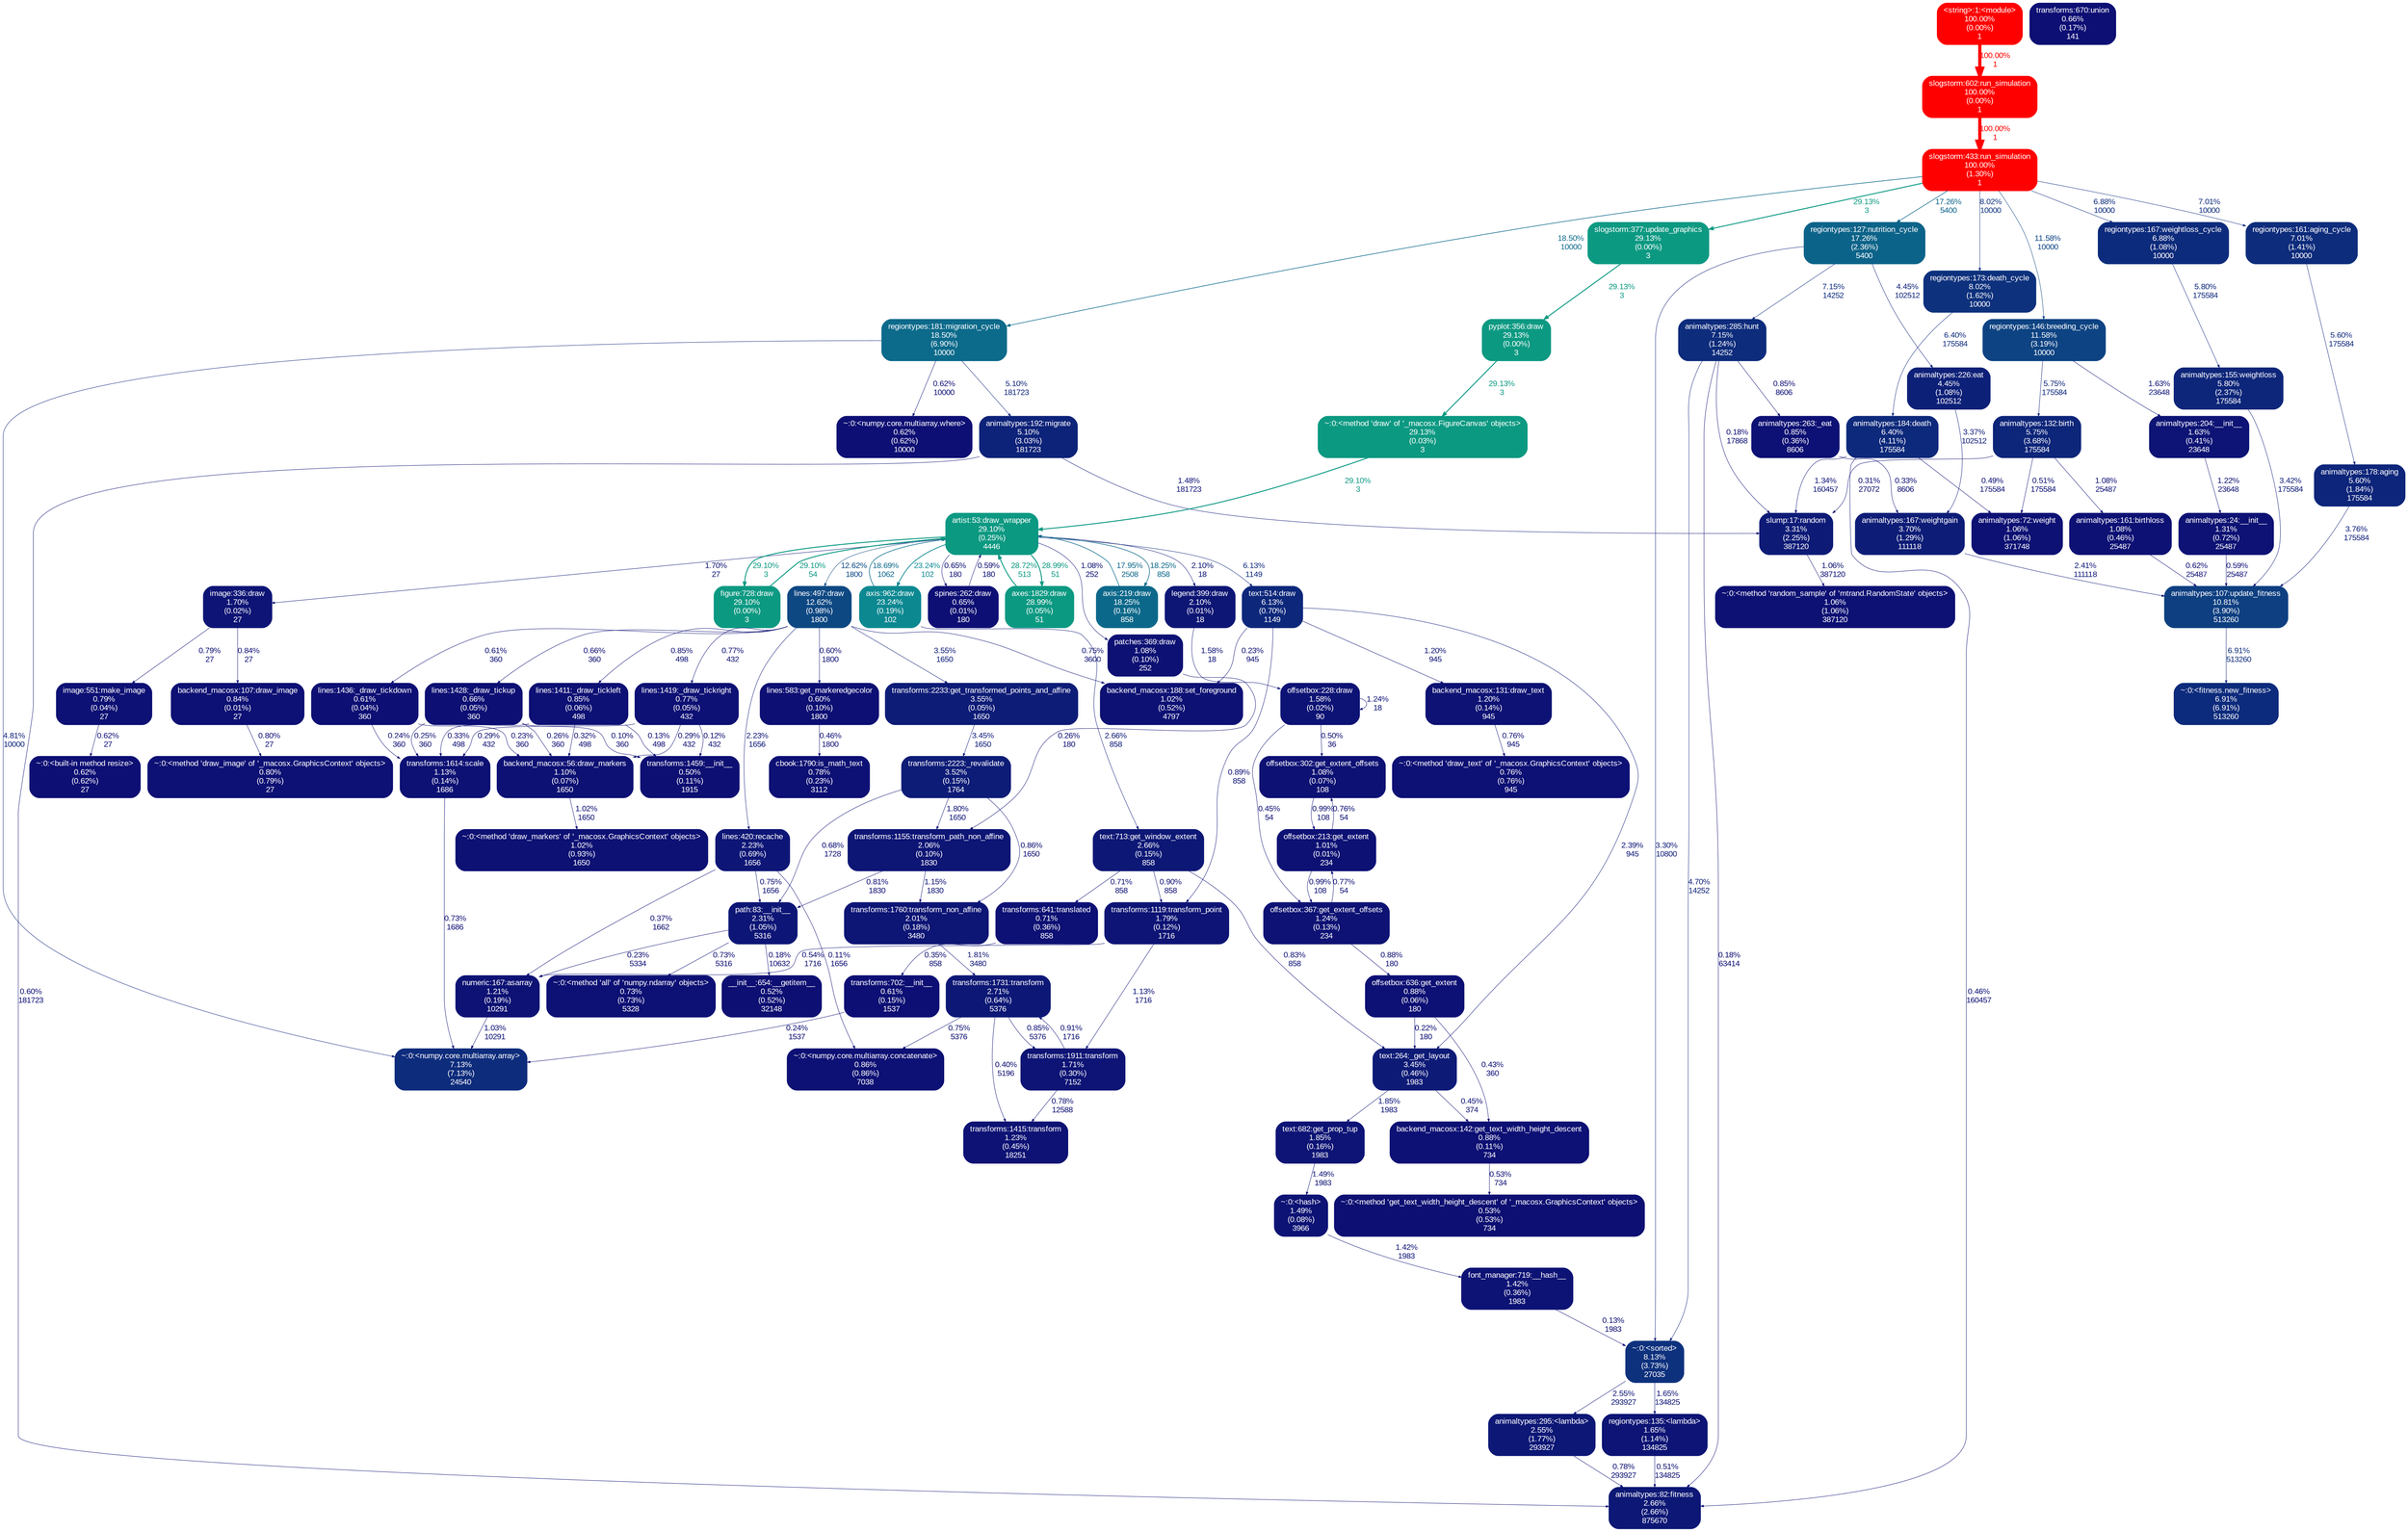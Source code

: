 digraph {
	graph [ranksep=0.25, fontname=Arial, nodesep=0.125];
	node [fontname=Arial, style="filled,rounded", height=0, width=0, shape=box, fontcolor=white];
	edge [fontname=Arial];
	2 [color="#0d1475", fontcolor="#ffffff", fontsize="10.00", label="image:336:draw\n1.70%\n(0.02%)\n27"];
	2 -> 76 [color="#0d1074", label="0.79%\n27", arrowsize="0.35", fontsize="10.00", fontcolor="#0d1074", labeldistance="0.50", penwidth="0.50"];
	2 -> 271 [color="#0d1074", label="0.84%\n27", arrowsize="0.35", fontsize="10.00", fontcolor="#0d1074", labeldistance="0.50", penwidth="0.50"];
	3 [color="#0d1375", fontcolor="#ffffff", fontsize="10.00", label="font_manager:719:__hash__\n1.42%\n(0.36%)\n1983"];
	3 -> 127 [color="#0d0d73", label="0.13%\n1983", arrowsize="0.35", fontsize="10.00", fontcolor="#0d0d73", labeldistance="0.50", penwidth="0.50"];
	4 [color="#0d1375", fontcolor="#ffffff", fontsize="10.00", label="~:0:<hash>\n1.49%\n(0.08%)\n3966"];
	4 -> 3 [color="#0d1375", label="1.42%\n1983", arrowsize="0.35", fontsize="10.00", fontcolor="#0d1375", labeldistance="0.50", penwidth="0.50"];
	12 [color="#0d1575", fontcolor="#ffffff", fontsize="10.00", label="transforms:1760:transform_non_affine\n2.01%\n(0.18%)\n3480"];
	12 -> 357 [color="#0d1475", label="1.81%\n3480", arrowsize="0.35", fontsize="10.00", fontcolor="#0d1475", labeldistance="0.50", penwidth="0.50"];
	18 [color="#0d1b77", fontcolor="#ffffff", fontsize="10.00", label="text:264:_get_layout\n3.45%\n(0.46%)\n1983"];
	18 -> 34 [color="#0d0f73", label="0.45%\n374", arrowsize="0.35", fontsize="10.00", fontcolor="#0d0f73", labeldistance="0.50", penwidth="0.50"];
	18 -> 47 [color="#0d1475", label="1.85%\n1983", arrowsize="0.35", fontsize="10.00", fontcolor="#0d1475", labeldistance="0.50", penwidth="0.50"];
	20 [color="#0c9982", fontcolor="#ffffff", fontsize="10.00", label="axes:1829:draw\n28.99%\n(0.05%)\n51"];
	20 -> 48 [color="#0c9883", label="28.72%\n513", arrowsize="0.54", fontsize="10.00", fontcolor="#0c9883", labeldistance="1.15", penwidth="1.15"];
	28 [color="#0d1675", fontcolor="#ffffff", fontsize="10.00", label="legend:399:draw\n2.10%\n(0.01%)\n18"];
	28 -> 177 [color="#0d1375", label="1.58%\n18", arrowsize="0.35", fontsize="10.00", fontcolor="#0d1375", labeldistance="0.50", penwidth="0.50"];
	29 [color="#0d1174", fontcolor="#ffffff", fontsize="10.00", label="offsetbox:302:get_extent_offsets\n1.08%\n(0.07%)\n108"];
	29 -> 176 [color="#0d1174", label="0.99%\n108", arrowsize="0.35", fontsize="10.00", fontcolor="#0d1174", labeldistance="0.50", penwidth="0.50"];
	31 [color="#0d0f74", fontcolor="#ffffff", fontsize="10.00", label="lines:1428:_draw_tickup\n0.66%\n(0.05%)\n360"];
	31 -> 257 [color="#0d0e73", label="0.25%\n360", arrowsize="0.35", fontsize="10.00", fontcolor="#0d0e73", labeldistance="0.50", penwidth="0.50"];
	31 -> 435 [color="#0d0e73", label="0.26%\n360", arrowsize="0.35", fontsize="10.00", fontcolor="#0d0e73", labeldistance="0.50", penwidth="0.50"];
	31 -> 291 [color="#0d0d73", label="0.10%\n360", arrowsize="0.35", fontsize="10.00", fontcolor="#0d0d73", labeldistance="0.50", penwidth="0.50"];
	32 [color="#0d1274", fontcolor="#ffffff", fontsize="10.00", label="offsetbox:367:get_extent_offsets\n1.24%\n(0.13%)\n234"];
	32 -> 176 [color="#0d1074", label="0.77%\n54", arrowsize="0.35", fontsize="10.00", fontcolor="#0d1074", labeldistance="0.50", penwidth="0.50"];
	32 -> 121 [color="#0d1074", label="0.88%\n180", arrowsize="0.35", fontsize="10.00", fontcolor="#0d1074", labeldistance="0.50", penwidth="0.50"];
	33 [color="#0d0f74", fontcolor="#ffffff", fontsize="10.00", label="lines:1436:_draw_tickdown\n0.61%\n(0.04%)\n360"];
	33 -> 257 [color="#0d0e73", label="0.24%\n360", arrowsize="0.35", fontsize="10.00", fontcolor="#0d0e73", labeldistance="0.50", penwidth="0.50"];
	33 -> 435 [color="#0d0e73", label="0.23%\n360", arrowsize="0.35", fontsize="10.00", fontcolor="#0d0e73", labeldistance="0.50", penwidth="0.50"];
	34 [color="#0d1074", fontcolor="#ffffff", fontsize="10.00", label="backend_macosx:142:get_text_width_height_descent\n0.88%\n(0.11%)\n734"];
	34 -> 477 [color="#0d0f73", label="0.53%\n734", arrowsize="0.35", fontsize="10.00", fontcolor="#0d0f73", labeldistance="0.50", penwidth="0.50"];
	35 [color="#0d1074", fontcolor="#ffffff", fontsize="10.00", label="lines:1419:_draw_tickright\n0.77%\n(0.05%)\n432"];
	35 -> 257 [color="#0d0e73", label="0.29%\n432", arrowsize="0.35", fontsize="10.00", fontcolor="#0d0e73", labeldistance="0.50", penwidth="0.50"];
	35 -> 435 [color="#0d0e73", label="0.29%\n432", arrowsize="0.35", fontsize="10.00", fontcolor="#0d0e73", labeldistance="0.50", penwidth="0.50"];
	35 -> 291 [color="#0d0d73", label="0.12%\n432", arrowsize="0.35", fontsize="10.00", fontcolor="#0d0d73", labeldistance="0.50", penwidth="0.50"];
	36 [color="#0d1274", fontcolor="#ffffff", fontsize="10.00", label="backend_macosx:131:draw_text\n1.20%\n(0.14%)\n945"];
	36 -> 510 [color="#0d1074", label="0.76%\n945", arrowsize="0.35", fontsize="10.00", fontcolor="#0d1074", labeldistance="0.50", penwidth="0.50"];
	38 [color="#0d1074", fontcolor="#ffffff", fontsize="10.00", label="lines:1411:_draw_tickleft\n0.85%\n(0.06%)\n498"];
	38 -> 257 [color="#0d0e73", label="0.33%\n498", arrowsize="0.35", fontsize="10.00", fontcolor="#0d0e73", labeldistance="0.50", penwidth="0.50"];
	38 -> 435 [color="#0d0e73", label="0.32%\n498", arrowsize="0.35", fontsize="10.00", fontcolor="#0d0e73", labeldistance="0.50", penwidth="0.50"];
	38 -> 291 [color="#0d0d73", label="0.13%\n498", arrowsize="0.35", fontsize="10.00", fontcolor="#0d0d73", labeldistance="0.50", penwidth="0.50"];
	41 [color="#0d1c77", fontcolor="#ffffff", fontsize="10.00", label="transforms:2233:get_transformed_points_and_affine\n3.55%\n(0.05%)\n1650"];
	41 -> 105 [color="#0d1b77", label="3.45%\n1650", arrowsize="0.35", fontsize="10.00", fontcolor="#0d1b77", labeldistance="0.50", penwidth="0.50"];
	42 [color="#0d4883", fontcolor="#ffffff", fontsize="10.00", label="lines:497:draw\n12.62%\n(0.98%)\n1800"];
	42 -> 31 [color="#0d0f74", label="0.66%\n360", arrowsize="0.35", fontsize="10.00", fontcolor="#0d0f74", labeldistance="0.50", penwidth="0.50"];
	42 -> 33 [color="#0d0f74", label="0.61%\n360", arrowsize="0.35", fontsize="10.00", fontcolor="#0d0f74", labeldistance="0.50", penwidth="0.50"];
	42 -> 35 [color="#0d1074", label="0.77%\n432", arrowsize="0.35", fontsize="10.00", fontcolor="#0d1074", labeldistance="0.50", penwidth="0.50"];
	42 -> 38 [color="#0d1074", label="0.85%\n498", arrowsize="0.35", fontsize="10.00", fontcolor="#0d1074", labeldistance="0.50", penwidth="0.50"];
	42 -> 41 [color="#0d1c77", label="3.55%\n1650", arrowsize="0.35", fontsize="10.00", fontcolor="#0d1c77", labeldistance="0.50", penwidth="0.50"];
	42 -> 60 [color="#0d1676", label="2.23%\n1656", arrowsize="0.35", fontsize="10.00", fontcolor="#0d1676", labeldistance="0.50", penwidth="0.50"];
	42 -> 336 [color="#0d1074", label="0.75%\n3600", arrowsize="0.35", fontsize="10.00", fontcolor="#0d1074", labeldistance="0.50", penwidth="0.50"];
	42 -> 219 [color="#0d0f74", label="0.60%\n1800", arrowsize="0.35", fontsize="10.00", fontcolor="#0d0f74", labeldistance="0.50", penwidth="0.50"];
	43 [color="#0d0f74", fontcolor="#ffffff", fontsize="10.00", label="~:0:<numpy.core.multiarray.where>\n0.62%\n(0.62%)\n10000"];
	44 [color="#0c6a8b", fontcolor="#ffffff", fontsize="10.00", label="regiontypes:181:migration_cycle\n18.50%\n(6.90%)\n10000"];
	44 -> 43 [color="#0d0f74", label="0.62%\n10000", arrowsize="0.35", fontsize="10.00", fontcolor="#0d0f74", labeldistance="0.50", penwidth="0.50"];
	44 -> 154 [color="#0d2279", label="4.81%\n10000", arrowsize="0.35", fontsize="10.00", fontcolor="#0d2279", labeldistance="0.50", penwidth="0.50"];
	44 -> 159 [color="#0d2379", label="5.10%\n181723", arrowsize="0.35", fontsize="10.00", fontcolor="#0d2379", labeldistance="0.50", penwidth="0.50"];
	47 [color="#0d1475", fontcolor="#ffffff", fontsize="10.00", label="text:682:get_prop_tup\n1.85%\n(0.16%)\n1983"];
	47 -> 4 [color="#0d1375", label="1.49%\n1983", arrowsize="0.35", fontsize="10.00", fontcolor="#0d1375", labeldistance="0.50", penwidth="0.50"];
	48 [color="#0c9982", fontcolor="#ffffff", fontsize="10.00", label="artist:53:draw_wrapper\n29.10%\n(0.25%)\n4446"];
	48 -> 2 [color="#0d1475", label="1.70%\n27", arrowsize="0.35", fontsize="10.00", fontcolor="#0d1475", labeldistance="0.50", penwidth="0.50"];
	48 -> 103 [color="#0d1174", label="1.08%\n252", arrowsize="0.35", fontsize="10.00", fontcolor="#0d1174", labeldistance="0.50", penwidth="0.50"];
	48 -> 298 [color="#0d0f74", label="0.65%\n180", arrowsize="0.35", fontsize="10.00", fontcolor="#0d0f74", labeldistance="0.50", penwidth="0.50"];
	48 -> 42 [color="#0d4883", label="12.62%\n1800", arrowsize="0.36", fontsize="10.00", fontcolor="#0d4883", labeldistance="0.50", penwidth="0.50"];
	48 -> 20 [color="#0c9982", label="28.99%\n51", arrowsize="0.54", fontsize="10.00", fontcolor="#0c9982", labeldistance="1.16", penwidth="1.16"];
	48 -> 55 [color="#0d287b", label="6.13%\n1149", arrowsize="0.35", fontsize="10.00", fontcolor="#0d287b", labeldistance="0.50", penwidth="0.50"];
	48 -> 52 [color="#0c8891", label="23.24%\n102", arrowsize="0.48", fontsize="10.00", fontcolor="#0c8891", labeldistance="0.93", penwidth="0.93"];
	48 -> 143 [color="#0c9982", label="29.10%\n3", arrowsize="0.54", fontsize="10.00", fontcolor="#0c9982", labeldistance="1.16", penwidth="1.16"];
	48 -> 28 [color="#0d1675", label="2.10%\n18", arrowsize="0.35", fontsize="10.00", fontcolor="#0d1675", labeldistance="0.50", penwidth="0.50"];
	48 -> 95 [color="#0c688a", label="18.25%\n858", arrowsize="0.43", fontsize="10.00", fontcolor="#0c688a", labeldistance="0.73", penwidth="0.73"];
	49 [color="#0d267a", fontcolor="#ffffff", fontsize="10.00", label="animaltypes:155:weightloss\n5.80%\n(2.37%)\n175584"];
	49 -> 307 [color="#0d1b77", label="3.42%\n175584", arrowsize="0.35", fontsize="10.00", fontcolor="#0d1b77", labeldistance="0.50", penwidth="0.50"];
	50 [color="#0d2b7c", fontcolor="#ffffff", fontsize="10.00", label="regiontypes:167:weightloss_cycle\n6.88%\n(1.08%)\n10000"];
	50 -> 49 [color="#0d267a", label="5.80%\n175584", arrowsize="0.35", fontsize="10.00", fontcolor="#0d267a", labeldistance="0.50", penwidth="0.50"];
	52 [color="#0c8891", fontcolor="#ffffff", fontsize="10.00", label="axis:962:draw\n23.24%\n(0.19%)\n102"];
	52 -> 96 [color="#0d1876", label="2.66%\n858", arrowsize="0.35", fontsize="10.00", fontcolor="#0d1876", labeldistance="0.50", penwidth="0.50"];
	52 -> 48 [color="#0c6b8b", label="18.69%\n1062", arrowsize="0.43", fontsize="10.00", fontcolor="#0c6b8b", labeldistance="0.75", penwidth="0.75"];
	55 [color="#0d287b", fontcolor="#ffffff", fontsize="10.00", label="text:514:draw\n6.13%\n(0.70%)\n1149"];
	55 -> 18 [color="#0d1776", label="2.39%\n945", arrowsize="0.35", fontsize="10.00", fontcolor="#0d1776", labeldistance="0.50", penwidth="0.50"];
	55 -> 36 [color="#0d1274", label="1.20%\n945", arrowsize="0.35", fontsize="10.00", fontcolor="#0d1274", labeldistance="0.50", penwidth="0.50"];
	55 -> 336 [color="#0d0e73", label="0.23%\n945", arrowsize="0.35", fontsize="10.00", fontcolor="#0d0e73", labeldistance="0.50", penwidth="0.50"];
	55 -> 353 [color="#0d1074", label="0.89%\n858", arrowsize="0.35", fontsize="10.00", fontcolor="#0d1074", labeldistance="0.50", penwidth="0.50"];
	60 [color="#0d1676", fontcolor="#ffffff", fontsize="10.00", label="lines:420:recache\n2.23%\n(0.69%)\n1656"];
	60 -> 352 [color="#0d0e73", label="0.37%\n1662", arrowsize="0.35", fontsize="10.00", fontcolor="#0d0e73", labeldistance="0.50", penwidth="0.50"];
	60 -> 528 [color="#0d0d73", label="0.11%\n1656", arrowsize="0.35", fontsize="10.00", fontcolor="#0d0d73", labeldistance="0.50", penwidth="0.50"];
	60 -> 70 [color="#0d1074", label="0.75%\n1656", arrowsize="0.35", fontsize="10.00", fontcolor="#0d1074", labeldistance="0.50", penwidth="0.50"];
	62 [color="#0d0f73", fontcolor="#ffffff", fontsize="10.00", label="__init__:654:__getitem__\n0.52%\n(0.52%)\n32148"];
	70 [color="#0d1676", fontcolor="#ffffff", fontsize="10.00", label="path:83:__init__\n2.31%\n(1.05%)\n5316"];
	70 -> 352 [color="#0d0e73", label="0.23%\n5334", arrowsize="0.35", fontsize="10.00", fontcolor="#0d0e73", labeldistance="0.50", penwidth="0.50"];
	70 -> 512 [color="#0d1074", label="0.73%\n5316", arrowsize="0.35", fontsize="10.00", fontcolor="#0d1074", labeldistance="0.50", penwidth="0.50"];
	70 -> 62 [color="#0d0d73", label="0.18%\n10632", arrowsize="0.35", fontsize="10.00", fontcolor="#0d0d73", labeldistance="0.50", penwidth="0.50"];
	76 [color="#0d1074", fontcolor="#ffffff", fontsize="10.00", label="image:551:make_image\n0.79%\n(0.04%)\n27"];
	76 -> 114 [color="#0d0f74", label="0.62%\n27", arrowsize="0.35", fontsize="10.00", fontcolor="#0d0f74", labeldistance="0.50", penwidth="0.50"];
	79 [color="#0d1274", fontcolor="#ffffff", fontsize="10.00", label="transforms:1415:transform\n1.23%\n(0.45%)\n18251"];
	95 [color="#0c688a", fontcolor="#ffffff", fontsize="10.00", label="axis:219:draw\n18.25%\n(0.16%)\n858"];
	95 -> 48 [color="#0c678a", label="17.95%\n2508", arrowsize="0.42", fontsize="10.00", fontcolor="#0c678a", labeldistance="0.72", penwidth="0.72"];
	96 [color="#0d1876", fontcolor="#ffffff", fontsize="10.00", label="text:713:get_window_extent\n2.66%\n(0.15%)\n858"];
	96 -> 353 [color="#0d1074", label="0.90%\n858", arrowsize="0.35", fontsize="10.00", fontcolor="#0d1074", labeldistance="0.50", penwidth="0.50"];
	96 -> 18 [color="#0d1074", label="0.83%\n858", arrowsize="0.35", fontsize="10.00", fontcolor="#0d1074", labeldistance="0.50", penwidth="0.50"];
	96 -> 243 [color="#0d1074", label="0.71%\n858", arrowsize="0.35", fontsize="10.00", fontcolor="#0d1074", labeldistance="0.50", penwidth="0.50"];
	99 [color="#0d0f74", fontcolor="#ffffff", fontsize="10.00", label="transforms:702:__init__\n0.61%\n(0.15%)\n1537"];
	99 -> 154 [color="#0d0e73", label="0.24%\n1537", arrowsize="0.35", fontsize="10.00", fontcolor="#0d0e73", labeldistance="0.50", penwidth="0.50"];
	103 [color="#0d1174", fontcolor="#ffffff", fontsize="10.00", label="patches:369:draw\n1.08%\n(0.10%)\n252"];
	103 -> 138 [color="#0d0e73", label="0.26%\n180", arrowsize="0.35", fontsize="10.00", fontcolor="#0d0e73", labeldistance="0.50", penwidth="0.50"];
	105 [color="#0d1c77", fontcolor="#ffffff", fontsize="10.00", label="transforms:2223:_revalidate\n3.52%\n(0.15%)\n1764"];
	105 -> 70 [color="#0d1074", label="0.68%\n1728", arrowsize="0.35", fontsize="10.00", fontcolor="#0d1074", labeldistance="0.50", penwidth="0.50"];
	105 -> 138 [color="#0d1475", label="1.80%\n1650", arrowsize="0.35", fontsize="10.00", fontcolor="#0d1475", labeldistance="0.50", penwidth="0.50"];
	105 -> 12 [color="#0d1074", label="0.86%\n1650", arrowsize="0.35", fontsize="10.00", fontcolor="#0d1074", labeldistance="0.50", penwidth="0.50"];
	114 [color="#0d0f74", fontcolor="#ffffff", fontsize="10.00", label="~:0:<built-in method resize>\n0.62%\n(0.62%)\n27"];
	120 [color="#0d0f74", fontcolor="#ffffff", fontsize="10.00", label="transforms:670:union\n0.66%\n(0.17%)\n141"];
	121 [color="#0d1074", fontcolor="#ffffff", fontsize="10.00", label="offsetbox:636:get_extent\n0.88%\n(0.06%)\n180"];
	121 -> 34 [color="#0d0e73", label="0.43%\n360", arrowsize="0.35", fontsize="10.00", fontcolor="#0d0e73", labeldistance="0.50", penwidth="0.50"];
	121 -> 18 [color="#0d0e73", label="0.22%\n180", arrowsize="0.35", fontsize="10.00", fontcolor="#0d0e73", labeldistance="0.50", penwidth="0.50"];
	127 [color="#0d317d", fontcolor="#ffffff", fontsize="10.00", label="~:0:<sorted>\n8.13%\n(3.73%)\n27035"];
	127 -> 209 [color="#0d1475", label="1.65%\n134825", arrowsize="0.35", fontsize="10.00", fontcolor="#0d1475", labeldistance="0.50", penwidth="0.50"];
	127 -> 309 [color="#0d1776", label="2.55%\n293927", arrowsize="0.35", fontsize="10.00", fontcolor="#0d1776", labeldistance="0.50", penwidth="0.50"];
	128 [color="#0d2c7c", fontcolor="#ffffff", fontsize="10.00", label="animaltypes:285:hunt\n7.15%\n(1.24%)\n14252"];
	128 -> 201 [color="#0d1074", label="0.85%\n8606", arrowsize="0.35", fontsize="10.00", fontcolor="#0d1074", labeldistance="0.50", penwidth="0.50"];
	128 -> 338 [color="#0d0e73", label="0.18%\n17868", arrowsize="0.35", fontsize="10.00", fontcolor="#0d0e73", labeldistance="0.50", penwidth="0.50"];
	128 -> 397 [color="#0d0d73", label="0.18%\n63414", arrowsize="0.35", fontsize="10.00", fontcolor="#0d0d73", labeldistance="0.50", penwidth="0.50"];
	128 -> 127 [color="#0d2179", label="4.70%\n14252", arrowsize="0.35", fontsize="10.00", fontcolor="#0d2179", labeldistance="0.50", penwidth="0.50"];
	129 [color="#0c6389", fontcolor="#ffffff", fontsize="10.00", label="regiontypes:127:nutrition_cycle\n17.26%\n(2.36%)\n5400"];
	129 -> 128 [color="#0d2c7c", label="7.15%\n14252", arrowsize="0.35", fontsize="10.00", fontcolor="#0d2c7c", labeldistance="0.50", penwidth="0.50"];
	129 -> 279 [color="#0d2078", label="4.45%\n102512", arrowsize="0.35", fontsize="10.00", fontcolor="#0d2078", labeldistance="0.50", penwidth="0.50"];
	129 -> 127 [color="#0d1b77", label="3.30%\n10800", arrowsize="0.35", fontsize="10.00", fontcolor="#0d1b77", labeldistance="0.50", penwidth="0.50"];
	138 [color="#0d1575", fontcolor="#ffffff", fontsize="10.00", label="transforms:1155:transform_path_non_affine\n2.06%\n(0.10%)\n1830"];
	138 -> 12 [color="#0d1274", label="1.15%\n1830", arrowsize="0.35", fontsize="10.00", fontcolor="#0d1274", labeldistance="0.50", penwidth="0.50"];
	138 -> 70 [color="#0d1074", label="0.81%\n1830", arrowsize="0.35", fontsize="10.00", fontcolor="#0d1074", labeldistance="0.50", penwidth="0.50"];
	143 [color="#0c9982", fontcolor="#ffffff", fontsize="10.00", label="figure:728:draw\n29.10%\n(0.00%)\n3"];
	143 -> 48 [color="#0c9982", label="29.10%\n54", arrowsize="0.54", fontsize="10.00", fontcolor="#0c9982", labeldistance="1.16", penwidth="1.16"];
	154 [color="#0d2c7c", fontcolor="#ffffff", fontsize="10.00", label="~:0:<numpy.core.multiarray.array>\n7.13%\n(7.13%)\n24540"];
	159 [color="#0d2379", fontcolor="#ffffff", fontsize="10.00", label="animaltypes:192:migrate\n5.10%\n(3.03%)\n181723"];
	159 -> 338 [color="#0d1375", label="1.48%\n181723", arrowsize="0.35", fontsize="10.00", fontcolor="#0d1375", labeldistance="0.50", penwidth="0.50"];
	159 -> 397 [color="#0d0f74", label="0.60%\n181723", arrowsize="0.35", fontsize="10.00", fontcolor="#0d0f74", labeldistance="0.50", penwidth="0.50"];
	174 [color="#ff0000", fontcolor="#ffffff", fontsize="10.00", label="slogstorm:433:run_simulation\n100.00%\n(1.30%)\n1"];
	174 -> 129 [color="#0c6389", label="17.26%\n5400", arrowsize="0.42", fontsize="10.00", fontcolor="#0c6389", labeldistance="0.69", penwidth="0.69"];
	174 -> 394 [color="#0d317d", label="8.02%\n10000", arrowsize="0.35", fontsize="10.00", fontcolor="#0d317d", labeldistance="0.50", penwidth="0.50"];
	174 -> 425 [color="#0c9982", label="29.13%\n3", arrowsize="0.54", fontsize="10.00", fontcolor="#0c9982", labeldistance="1.17", penwidth="1.17"];
	174 -> 44 [color="#0c6a8b", label="18.50%\n10000", arrowsize="0.43", fontsize="10.00", fontcolor="#0c6a8b", labeldistance="0.74", penwidth="0.74"];
	174 -> 50 [color="#0d2b7c", label="6.88%\n10000", arrowsize="0.35", fontsize="10.00", fontcolor="#0d2b7c", labeldistance="0.50", penwidth="0.50"];
	174 -> 205 [color="#0d2c7c", label="7.01%\n10000", arrowsize="0.35", fontsize="10.00", fontcolor="#0d2c7c", labeldistance="0.50", penwidth="0.50"];
	174 -> 346 [color="#0d4382", label="11.58%\n10000", arrowsize="0.35", fontsize="10.00", fontcolor="#0d4382", labeldistance="0.50", penwidth="0.50"];
	176 [color="#0d1174", fontcolor="#ffffff", fontsize="10.00", label="offsetbox:213:get_extent\n1.01%\n(0.01%)\n234"];
	176 -> 32 [color="#0d1174", label="0.99%\n108", arrowsize="0.35", fontsize="10.00", fontcolor="#0d1174", labeldistance="0.50", penwidth="0.50"];
	176 -> 29 [color="#0d1074", label="0.76%\n54", arrowsize="0.35", fontsize="10.00", fontcolor="#0d1074", labeldistance="0.50", penwidth="0.50"];
	177 [color="#0d1375", fontcolor="#ffffff", fontsize="10.00", label="offsetbox:228:draw\n1.58%\n(0.02%)\n90"];
	177 -> 32 [color="#0d0f73", label="0.45%\n54", arrowsize="0.35", fontsize="10.00", fontcolor="#0d0f73", labeldistance="0.50", penwidth="0.50"];
	177 -> 29 [color="#0d0f73", label="0.50%\n36", arrowsize="0.35", fontsize="10.00", fontcolor="#0d0f73", labeldistance="0.50", penwidth="0.50"];
	177 -> 177 [color="#0d1274", label="1.24%\n18", arrowsize="0.35", fontsize="10.00", fontcolor="#0d1274", labeldistance="0.50", penwidth="0.50"];
	198 [color="#0d1174", fontcolor="#ffffff", fontsize="10.00", label="animaltypes:72:weight\n1.06%\n(1.06%)\n371748"];
	199 [color="#0d297b", fontcolor="#ffffff", fontsize="10.00", label="animaltypes:184:death\n6.40%\n(4.11%)\n175584"];
	199 -> 338 [color="#0d1274", label="1.34%\n160457", arrowsize="0.35", fontsize="10.00", fontcolor="#0d1274", labeldistance="0.50", penwidth="0.50"];
	199 -> 397 [color="#0d0f73", label="0.46%\n160457", arrowsize="0.35", fontsize="10.00", fontcolor="#0d0f73", labeldistance="0.50", penwidth="0.50"];
	199 -> 198 [color="#0d0f73", label="0.49%\n175584", arrowsize="0.35", fontsize="10.00", fontcolor="#0d0f73", labeldistance="0.50", penwidth="0.50"];
	200 [color="#0d267a", fontcolor="#ffffff", fontsize="10.00", label="animaltypes:132:birth\n5.75%\n(3.68%)\n175584"];
	200 -> 338 [color="#0d0e73", label="0.31%\n27072", arrowsize="0.35", fontsize="10.00", fontcolor="#0d0e73", labeldistance="0.50", penwidth="0.50"];
	200 -> 332 [color="#0d1174", label="1.08%\n25487", arrowsize="0.35", fontsize="10.00", fontcolor="#0d1174", labeldistance="0.50", penwidth="0.50"];
	200 -> 198 [color="#0d0f73", label="0.51%\n175584", arrowsize="0.35", fontsize="10.00", fontcolor="#0d0f73", labeldistance="0.50", penwidth="0.50"];
	201 [color="#0d1074", fontcolor="#ffffff", fontsize="10.00", label="animaltypes:263:_eat\n0.85%\n(0.36%)\n8606"];
	201 -> 278 [color="#0d0e73", label="0.33%\n8606", arrowsize="0.35", fontsize="10.00", fontcolor="#0d0e73", labeldistance="0.50", penwidth="0.50"];
	204 [color="#0d257a", fontcolor="#ffffff", fontsize="10.00", label="animaltypes:178:aging\n5.60%\n(1.84%)\n175584"];
	204 -> 307 [color="#0d1d78", label="3.76%\n175584", arrowsize="0.35", fontsize="10.00", fontcolor="#0d1d78", labeldistance="0.50", penwidth="0.50"];
	205 [color="#0d2c7c", fontcolor="#ffffff", fontsize="10.00", label="regiontypes:161:aging_cycle\n7.01%\n(1.41%)\n10000"];
	205 -> 204 [color="#0d257a", label="5.60%\n175584", arrowsize="0.35", fontsize="10.00", fontcolor="#0d257a", labeldistance="0.50", penwidth="0.50"];
	209 [color="#0d1475", fontcolor="#ffffff", fontsize="10.00", label="regiontypes:135:<lambda>\n1.65%\n(1.14%)\n134825"];
	209 -> 397 [color="#0d0f73", label="0.51%\n134825", arrowsize="0.35", fontsize="10.00", fontcolor="#0d0f73", labeldistance="0.50", penwidth="0.50"];
	218 [color="#0d1074", fontcolor="#ffffff", fontsize="10.00", label="cbook:1790:is_math_text\n0.78%\n(0.23%)\n3112"];
	219 [color="#0d0f74", fontcolor="#ffffff", fontsize="10.00", label="lines:583:get_markeredgecolor\n0.60%\n(0.10%)\n1800"];
	219 -> 218 [color="#0d0f73", label="0.46%\n1800", arrowsize="0.35", fontsize="10.00", fontcolor="#0d0f73", labeldistance="0.50", penwidth="0.50"];
	243 [color="#0d1074", fontcolor="#ffffff", fontsize="10.00", label="transforms:641:translated\n0.71%\n(0.36%)\n858"];
	243 -> 99 [color="#0d0e73", label="0.35%\n858", arrowsize="0.35", fontsize="10.00", fontcolor="#0d0e73", labeldistance="0.50", penwidth="0.50"];
	251 [color="#0c9982", fontcolor="#ffffff", fontsize="10.00", label="pyplot:356:draw\n29.13%\n(0.00%)\n3"];
	251 -> 415 [color="#0c9982", label="29.13%\n3", arrowsize="0.54", fontsize="10.00", fontcolor="#0c9982", labeldistance="1.17", penwidth="1.17"];
	257 [color="#0d1174", fontcolor="#ffffff", fontsize="10.00", label="transforms:1614:scale\n1.13%\n(0.14%)\n1686"];
	257 -> 154 [color="#0d1074", label="0.73%\n1686", arrowsize="0.35", fontsize="10.00", fontcolor="#0d1074", labeldistance="0.50", penwidth="0.50"];
	271 [color="#0d1074", fontcolor="#ffffff", fontsize="10.00", label="backend_macosx:107:draw_image\n0.84%\n(0.01%)\n27"];
	271 -> 273 [color="#0d1074", label="0.80%\n27", arrowsize="0.35", fontsize="10.00", fontcolor="#0d1074", labeldistance="0.50", penwidth="0.50"];
	273 [color="#0d1074", fontcolor="#ffffff", fontsize="10.00", label="~:0:<method 'draw_image' of '_macosx.GraphicsContext' objects>\n0.80%\n(0.79%)\n27"];
	278 [color="#0d1d77", fontcolor="#ffffff", fontsize="10.00", label="animaltypes:167:weightgain\n3.70%\n(1.29%)\n111118"];
	278 -> 307 [color="#0d1776", label="2.41%\n111118", arrowsize="0.35", fontsize="10.00", fontcolor="#0d1776", labeldistance="0.50", penwidth="0.50"];
	279 [color="#0d2078", fontcolor="#ffffff", fontsize="10.00", label="animaltypes:226:eat\n4.45%\n(1.08%)\n102512"];
	279 -> 278 [color="#0d1b77", label="3.37%\n102512", arrowsize="0.35", fontsize="10.00", fontcolor="#0d1b77", labeldistance="0.50", penwidth="0.50"];
	291 [color="#0d0f73", fontcolor="#ffffff", fontsize="10.00", label="transforms:1459:__init__\n0.50%\n(0.11%)\n1915"];
	298 [color="#0d0f74", fontcolor="#ffffff", fontsize="10.00", label="spines:262:draw\n0.65%\n(0.01%)\n180"];
	298 -> 48 [color="#0d0f74", label="0.59%\n180", arrowsize="0.35", fontsize="10.00", fontcolor="#0d0f74", labeldistance="0.50", penwidth="0.50"];
	306 [color="#0d2b7c", fontcolor="#ffffff", fontsize="10.00", label="~:0:<fitness.new_fitness>\n6.91%\n(6.91%)\n513260"];
	307 [color="#0d3f81", fontcolor="#ffffff", fontsize="10.00", label="animaltypes:107:update_fitness\n10.81%\n(3.90%)\n513260"];
	307 -> 306 [color="#0d2b7c", label="6.91%\n513260", arrowsize="0.35", fontsize="10.00", fontcolor="#0d2b7c", labeldistance="0.50", penwidth="0.50"];
	309 [color="#0d1776", fontcolor="#ffffff", fontsize="10.00", label="animaltypes:295:<lambda>\n2.55%\n(1.77%)\n293927"];
	309 -> 397 [color="#0d1074", label="0.78%\n293927", arrowsize="0.35", fontsize="10.00", fontcolor="#0d1074", labeldistance="0.50", penwidth="0.50"];
	332 [color="#0d1174", fontcolor="#ffffff", fontsize="10.00", label="animaltypes:161:birthloss\n1.08%\n(0.46%)\n25487"];
	332 -> 307 [color="#0d0f74", label="0.62%\n25487", arrowsize="0.35", fontsize="10.00", fontcolor="#0d0f74", labeldistance="0.50", penwidth="0.50"];
	336 [color="#0d1174", fontcolor="#ffffff", fontsize="10.00", label="backend_macosx:188:set_foreground\n1.02%\n(0.52%)\n4797"];
	338 [color="#0d1b77", fontcolor="#ffffff", fontsize="10.00", label="slump:17:random\n3.31%\n(2.25%)\n387120"];
	338 -> 404 [color="#0d1174", label="1.06%\n387120", arrowsize="0.35", fontsize="10.00", fontcolor="#0d1174", labeldistance="0.50", penwidth="0.50"];
	346 [color="#0d4382", fontcolor="#ffffff", fontsize="10.00", label="regiontypes:146:breeding_cycle\n11.58%\n(3.19%)\n10000"];
	346 -> 389 [color="#0d1475", label="1.63%\n23648", arrowsize="0.35", fontsize="10.00", fontcolor="#0d1475", labeldistance="0.50", penwidth="0.50"];
	346 -> 200 [color="#0d267a", label="5.75%\n175584", arrowsize="0.35", fontsize="10.00", fontcolor="#0d267a", labeldistance="0.50", penwidth="0.50"];
	351 [color="#0d1174", fontcolor="#ffffff", fontsize="10.00", label="~:0:<method 'draw_markers' of '_macosx.GraphicsContext' objects>\n1.02%\n(0.93%)\n1650"];
	352 [color="#0d1274", fontcolor="#ffffff", fontsize="10.00", label="numeric:167:asarray\n1.21%\n(0.19%)\n10291"];
	352 -> 154 [color="#0d1174", label="1.03%\n10291", arrowsize="0.35", fontsize="10.00", fontcolor="#0d1174", labeldistance="0.50", penwidth="0.50"];
	353 [color="#0d1475", fontcolor="#ffffff", fontsize="10.00", label="transforms:1119:transform_point\n1.79%\n(0.12%)\n1716"];
	353 -> 352 [color="#0d0f73", label="0.54%\n1716", arrowsize="0.35", fontsize="10.00", fontcolor="#0d0f73", labeldistance="0.50", penwidth="0.50"];
	353 -> 487 [color="#0d1174", label="1.13%\n1716", arrowsize="0.35", fontsize="10.00", fontcolor="#0d1174", labeldistance="0.50", penwidth="0.50"];
	357 [color="#0d1876", fontcolor="#ffffff", fontsize="10.00", label="transforms:1731:transform\n2.71%\n(0.64%)\n5376"];
	357 -> 528 [color="#0d1074", label="0.75%\n5376", arrowsize="0.35", fontsize="10.00", fontcolor="#0d1074", labeldistance="0.50", penwidth="0.50"];
	357 -> 487 [color="#0d1074", label="0.85%\n5376", arrowsize="0.35", fontsize="10.00", fontcolor="#0d1074", labeldistance="0.50", penwidth="0.50"];
	357 -> 79 [color="#0d0e73", label="0.40%\n5196", arrowsize="0.35", fontsize="10.00", fontcolor="#0d0e73", labeldistance="0.50", penwidth="0.50"];
	389 [color="#0d1475", fontcolor="#ffffff", fontsize="10.00", label="animaltypes:204:__init__\n1.63%\n(0.41%)\n23648"];
	389 -> 399 [color="#0d1274", label="1.22%\n23648", arrowsize="0.35", fontsize="10.00", fontcolor="#0d1274", labeldistance="0.50", penwidth="0.50"];
	394 [color="#0d317d", fontcolor="#ffffff", fontsize="10.00", label="regiontypes:173:death_cycle\n8.02%\n(1.62%)\n10000"];
	394 -> 199 [color="#0d297b", label="6.40%\n175584", arrowsize="0.35", fontsize="10.00", fontcolor="#0d297b", labeldistance="0.50", penwidth="0.50"];
	397 [color="#0d1876", fontcolor="#ffffff", fontsize="10.00", label="animaltypes:82:fitness\n2.66%\n(2.66%)\n875670"];
	399 [color="#0d1274", fontcolor="#ffffff", fontsize="10.00", label="animaltypes:24:__init__\n1.31%\n(0.72%)\n25487"];
	399 -> 307 [color="#0d0f74", label="0.59%\n25487", arrowsize="0.35", fontsize="10.00", fontcolor="#0d0f74", labeldistance="0.50", penwidth="0.50"];
	404 [color="#0d1174", fontcolor="#ffffff", fontsize="10.00", label="~:0:<method 'random_sample' of 'mtrand.RandomState' objects>\n1.06%\n(1.06%)\n387120"];
	415 [color="#0c9982", fontcolor="#ffffff", fontsize="10.00", label="~:0:<method 'draw' of '_macosx.FigureCanvas' objects>\n29.13%\n(0.03%)\n3"];
	415 -> 48 [color="#0c9982", label="29.10%\n3", arrowsize="0.54", fontsize="10.00", fontcolor="#0c9982", labeldistance="1.16", penwidth="1.16"];
	425 [color="#0c9982", fontcolor="#ffffff", fontsize="10.00", label="slogstorm:377:update_graphics\n29.13%\n(0.00%)\n3"];
	425 -> 251 [color="#0c9982", label="29.13%\n3", arrowsize="0.54", fontsize="10.00", fontcolor="#0c9982", labeldistance="1.17", penwidth="1.17"];
	435 [color="#0d1174", fontcolor="#ffffff", fontsize="10.00", label="backend_macosx:56:draw_markers\n1.10%\n(0.07%)\n1650"];
	435 -> 351 [color="#0d1174", label="1.02%\n1650", arrowsize="0.35", fontsize="10.00", fontcolor="#0d1174", labeldistance="0.50", penwidth="0.50"];
	477 [color="#0d0f73", fontcolor="#ffffff", fontsize="10.00", label="~:0:<method 'get_text_width_height_descent' of '_macosx.GraphicsContext' objects>\n0.53%\n(0.53%)\n734"];
	484 [color="#ff0000", fontcolor="#ffffff", fontsize="10.00", label="slogstorm:602:run_simulation\n100.00%\n(0.00%)\n1"];
	484 -> 174 [color="#ff0000", label="100.00%\n1", arrowsize="1.00", fontsize="10.00", fontcolor="#ff0000", labeldistance="4.00", penwidth="4.00"];
	485 [color="#ff0000", fontcolor="#ffffff", fontsize="10.00", label="<string>:1:<module>\n100.00%\n(0.00%)\n1"];
	485 -> 484 [color="#ff0000", label="100.00%\n1", arrowsize="1.00", fontsize="10.00", fontcolor="#ff0000", labeldistance="4.00", penwidth="4.00"];
	487 [color="#0d1475", fontcolor="#ffffff", fontsize="10.00", label="transforms:1911:transform\n1.71%\n(0.30%)\n7152"];
	487 -> 357 [color="#0d1074", label="0.91%\n1716", arrowsize="0.35", fontsize="10.00", fontcolor="#0d1074", labeldistance="0.50", penwidth="0.50"];
	487 -> 79 [color="#0d1074", label="0.78%\n12588", arrowsize="0.35", fontsize="10.00", fontcolor="#0d1074", labeldistance="0.50", penwidth="0.50"];
	510 [color="#0d1074", fontcolor="#ffffff", fontsize="10.00", label="~:0:<method 'draw_text' of '_macosx.GraphicsContext' objects>\n0.76%\n(0.76%)\n945"];
	512 [color="#0d1074", fontcolor="#ffffff", fontsize="10.00", label="~:0:<method 'all' of 'numpy.ndarray' objects>\n0.73%\n(0.73%)\n5328"];
	528 [color="#0d1074", fontcolor="#ffffff", fontsize="10.00", label="~:0:<numpy.core.multiarray.concatenate>\n0.86%\n(0.86%)\n7038"];
}
